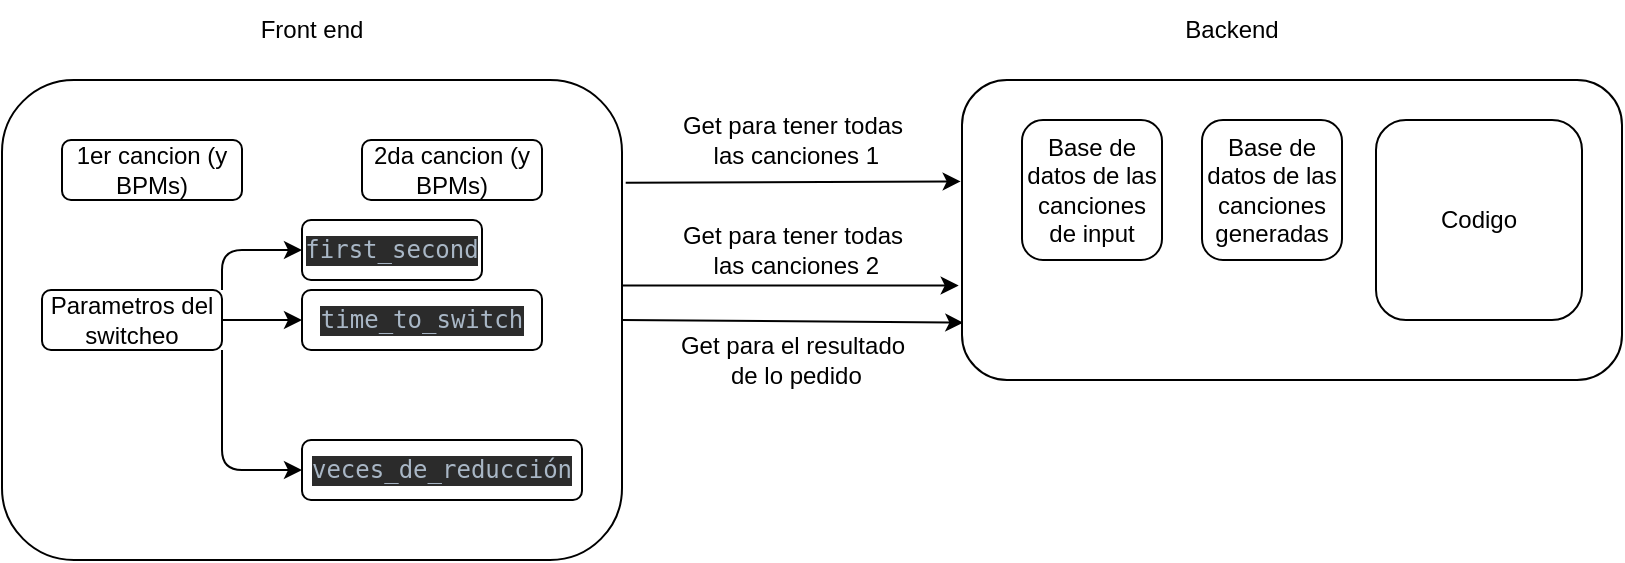 <mxfile>
    <diagram id="pmIAgwQyx6rozH5Jfo2W" name="Page-1">
        <mxGraphModel dx="574" dy="274" grid="1" gridSize="10" guides="1" tooltips="1" connect="1" arrows="1" fold="1" page="1" pageScale="1" pageWidth="827" pageHeight="1169" math="0" shadow="0">
            <root>
                <mxCell id="0"/>
                <mxCell id="1" parent="0"/>
                <mxCell id="23" style="edgeStyle=none;html=1;exitX=1.006;exitY=0.214;exitDx=0;exitDy=0;entryX=-0.002;entryY=0.338;entryDx=0;entryDy=0;entryPerimeter=0;exitPerimeter=0;" edge="1" parent="1" source="3" target="2">
                    <mxGeometry relative="1" as="geometry"/>
                </mxCell>
                <mxCell id="25" style="edgeStyle=none;html=1;exitX=1;exitY=0.5;exitDx=0;exitDy=0;entryX=0.002;entryY=0.809;entryDx=0;entryDy=0;entryPerimeter=0;" edge="1" parent="1" source="3" target="2">
                    <mxGeometry relative="1" as="geometry"/>
                </mxCell>
                <mxCell id="26" style="edgeStyle=none;html=1;exitX=1;exitY=0.428;exitDx=0;exitDy=0;entryX=-0.005;entryY=0.685;entryDx=0;entryDy=0;entryPerimeter=0;exitPerimeter=0;" edge="1" parent="1" source="3" target="2">
                    <mxGeometry relative="1" as="geometry"/>
                </mxCell>
                <mxCell id="3" value="" style="rounded=1;whiteSpace=wrap;html=1;" vertex="1" parent="1">
                    <mxGeometry x="70" y="120" width="310" height="240" as="geometry"/>
                </mxCell>
                <mxCell id="2" value="" style="rounded=1;whiteSpace=wrap;html=1;" vertex="1" parent="1">
                    <mxGeometry x="550" y="120" width="330" height="150" as="geometry"/>
                </mxCell>
                <mxCell id="4" value="1er cancion (y BPMs)" style="rounded=1;whiteSpace=wrap;html=1;" vertex="1" parent="1">
                    <mxGeometry x="100" y="150" width="90" height="30" as="geometry"/>
                </mxCell>
                <mxCell id="5" value="2da cancion (y BPMs)" style="rounded=1;whiteSpace=wrap;html=1;" vertex="1" parent="1">
                    <mxGeometry x="250" y="150" width="90" height="30" as="geometry"/>
                </mxCell>
                <mxCell id="14" style="edgeStyle=none;html=1;exitX=1;exitY=0;exitDx=0;exitDy=0;entryX=0;entryY=0.5;entryDx=0;entryDy=0;" edge="1" parent="1" source="6" target="8">
                    <mxGeometry relative="1" as="geometry">
                        <Array as="points">
                            <mxPoint x="180" y="205"/>
                        </Array>
                    </mxGeometry>
                </mxCell>
                <mxCell id="15" style="edgeStyle=none;html=1;exitX=1;exitY=0.5;exitDx=0;exitDy=0;entryX=0;entryY=0.5;entryDx=0;entryDy=0;" edge="1" parent="1" source="6" target="9">
                    <mxGeometry relative="1" as="geometry"/>
                </mxCell>
                <mxCell id="17" style="edgeStyle=none;html=1;exitX=1;exitY=1;exitDx=0;exitDy=0;entryX=0;entryY=0.5;entryDx=0;entryDy=0;" edge="1" parent="1" source="6" target="12">
                    <mxGeometry relative="1" as="geometry">
                        <Array as="points">
                            <mxPoint x="180" y="315"/>
                        </Array>
                    </mxGeometry>
                </mxCell>
                <mxCell id="6" value="Parametros del switcheo" style="rounded=1;whiteSpace=wrap;html=1;" vertex="1" parent="1">
                    <mxGeometry x="90" y="225" width="90" height="30" as="geometry"/>
                </mxCell>
                <mxCell id="8" value="&lt;pre style=&quot;background-color: #2b2b2b ; color: #a9b7c6 ; font-family: &amp;#34;jetbrains mono&amp;#34; , monospace ; font-size: 11 3pt&quot;&gt;first_second&lt;/pre&gt;" style="rounded=1;whiteSpace=wrap;html=1;" vertex="1" parent="1">
                    <mxGeometry x="220" y="190" width="90" height="30" as="geometry"/>
                </mxCell>
                <mxCell id="9" value="&lt;pre style=&quot;background-color: #2b2b2b ; color: #a9b7c6 ; font-family: &amp;#34;jetbrains mono&amp;#34; , monospace ; font-size: 11 3pt&quot;&gt;time_to_switch&lt;/pre&gt;" style="rounded=1;whiteSpace=wrap;html=1;" vertex="1" parent="1">
                    <mxGeometry x="220" y="225" width="120" height="30" as="geometry"/>
                </mxCell>
                <mxCell id="12" value="&lt;pre style=&quot;background-color: #2b2b2b ; color: #a9b7c6 ; font-family: &amp;#34;jetbrains mono&amp;#34; , monospace ; font-size: 11 3pt&quot;&gt;&lt;pre style=&quot;font-family: &amp;#34;jetbrains mono&amp;#34; , monospace&quot;&gt;veces_de_reducción&lt;/pre&gt;&lt;/pre&gt;" style="rounded=1;whiteSpace=wrap;html=1;" vertex="1" parent="1">
                    <mxGeometry x="220" y="300" width="140" height="30" as="geometry"/>
                </mxCell>
                <mxCell id="18" value="Front end" style="text;html=1;strokeColor=none;fillColor=none;align=center;verticalAlign=middle;whiteSpace=wrap;rounded=0;" vertex="1" parent="1">
                    <mxGeometry x="195" y="80" width="60" height="30" as="geometry"/>
                </mxCell>
                <mxCell id="19" value="Backend" style="text;html=1;strokeColor=none;fillColor=none;align=center;verticalAlign=middle;whiteSpace=wrap;rounded=0;" vertex="1" parent="1">
                    <mxGeometry x="655" y="80" width="60" height="30" as="geometry"/>
                </mxCell>
                <mxCell id="24" value="&lt;span&gt;Get para tener todas&lt;br&gt;&amp;nbsp;las canciones 1&lt;/span&gt;" style="text;html=1;align=center;verticalAlign=middle;resizable=0;points=[];autosize=1;strokeColor=none;fillColor=none;" vertex="1" parent="1">
                    <mxGeometry x="400" y="135" width="130" height="30" as="geometry"/>
                </mxCell>
                <mxCell id="27" value="&lt;span&gt;Get para tener todas&lt;br&gt;&amp;nbsp;las canciones 2&lt;/span&gt;" style="text;html=1;align=center;verticalAlign=middle;resizable=0;points=[];autosize=1;strokeColor=none;fillColor=none;" vertex="1" parent="1">
                    <mxGeometry x="400" y="190" width="130" height="30" as="geometry"/>
                </mxCell>
                <mxCell id="28" value="&lt;span&gt;Get para el resultado&lt;br&gt;&amp;nbsp;de lo pedido&lt;/span&gt;" style="text;html=1;align=center;verticalAlign=middle;resizable=0;points=[];autosize=1;strokeColor=none;fillColor=none;" vertex="1" parent="1">
                    <mxGeometry x="400" y="245" width="130" height="30" as="geometry"/>
                </mxCell>
                <mxCell id="29" value="Base de datos de las canciones de input" style="rounded=1;whiteSpace=wrap;html=1;" vertex="1" parent="1">
                    <mxGeometry x="580" y="140" width="70" height="70" as="geometry"/>
                </mxCell>
                <mxCell id="30" value="Base de datos de las canciones generadas" style="rounded=1;whiteSpace=wrap;html=1;" vertex="1" parent="1">
                    <mxGeometry x="670" y="140" width="70" height="70" as="geometry"/>
                </mxCell>
                <mxCell id="31" value="Codigo" style="rounded=1;whiteSpace=wrap;html=1;" vertex="1" parent="1">
                    <mxGeometry x="757" y="140" width="103" height="100" as="geometry"/>
                </mxCell>
            </root>
        </mxGraphModel>
    </diagram>
</mxfile>
